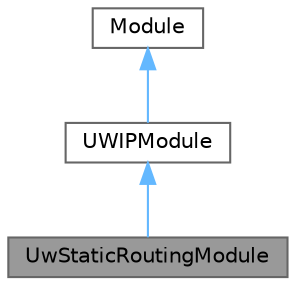 digraph "UwStaticRoutingModule"
{
 // LATEX_PDF_SIZE
  bgcolor="transparent";
  edge [fontname=Helvetica,fontsize=10,labelfontname=Helvetica,labelfontsize=10];
  node [fontname=Helvetica,fontsize=10,shape=box,height=0.2,width=0.4];
  Node1 [id="Node000001",label="UwStaticRoutingModule",height=0.2,width=0.4,color="gray40", fillcolor="grey60", style="filled", fontcolor="black",tooltip="UwStaticRoutingModule class implements basic routing functionalities."];
  Node2 -> Node1 [id="edge1_Node000001_Node000002",dir="back",color="steelblue1",style="solid",tooltip=" "];
  Node2 [id="Node000002",label="UWIPModule",height=0.2,width=0.4,color="gray40", fillcolor="white", style="filled",URL="$classUWIPModule.html",tooltip="UWIPModule class is used to define the Internet Protocol (IP) layer of a node."];
  Node3 -> Node2 [id="edge2_Node000002_Node000003",dir="back",color="steelblue1",style="solid",tooltip=" "];
  Node3 [id="Node000003",label="Module",height=0.2,width=0.4,color="gray40", fillcolor="white", style="filled",tooltip=" "];
}
